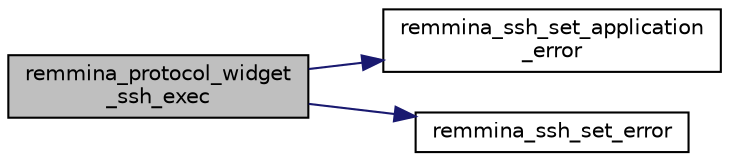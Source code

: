 digraph "remmina_protocol_widget_ssh_exec"
{
  edge [fontname="Helvetica",fontsize="10",labelfontname="Helvetica",labelfontsize="10"];
  node [fontname="Helvetica",fontsize="10",shape=record];
  rankdir="LR";
  Node4194 [label="remmina_protocol_widget\l_ssh_exec",height=0.2,width=0.4,color="black", fillcolor="grey75", style="filled", fontcolor="black"];
  Node4194 -> Node4195 [color="midnightblue",fontsize="10",style="solid",fontname="Helvetica"];
  Node4195 [label="remmina_ssh_set_application\l_error",height=0.2,width=0.4,color="black", fillcolor="white", style="filled",URL="$remmina__ssh_8c.html#a1f3297263703b4259c1c9607d710995d"];
  Node4194 -> Node4196 [color="midnightblue",fontsize="10",style="solid",fontname="Helvetica"];
  Node4196 [label="remmina_ssh_set_error",height=0.2,width=0.4,color="black", fillcolor="white", style="filled",URL="$remmina__ssh_8c.html#abc556f0a4335083436f6e19c204fa553"];
}
